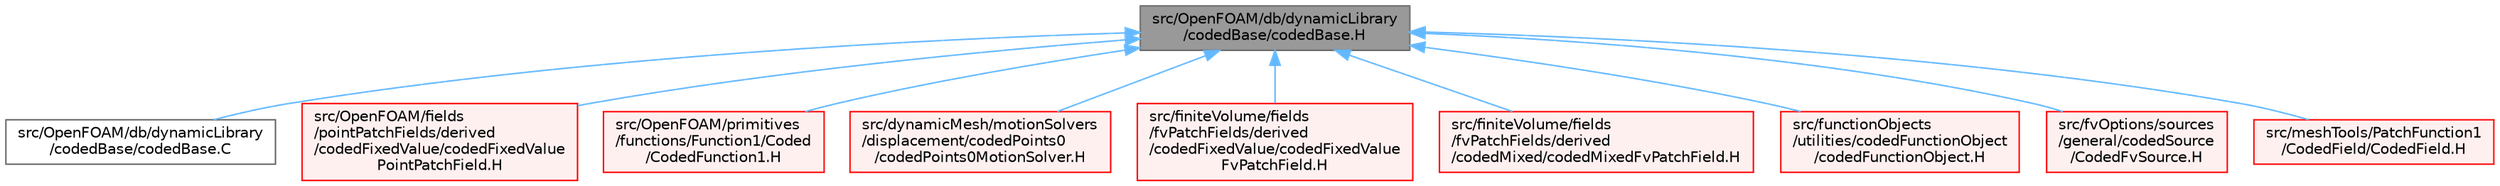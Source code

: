 digraph "src/OpenFOAM/db/dynamicLibrary/codedBase/codedBase.H"
{
 // LATEX_PDF_SIZE
  bgcolor="transparent";
  edge [fontname=Helvetica,fontsize=10,labelfontname=Helvetica,labelfontsize=10];
  node [fontname=Helvetica,fontsize=10,shape=box,height=0.2,width=0.4];
  Node1 [id="Node000001",label="src/OpenFOAM/db/dynamicLibrary\l/codedBase/codedBase.H",height=0.2,width=0.4,color="gray40", fillcolor="grey60", style="filled", fontcolor="black",tooltip=" "];
  Node1 -> Node2 [id="edge1_Node000001_Node000002",dir="back",color="steelblue1",style="solid",tooltip=" "];
  Node2 [id="Node000002",label="src/OpenFOAM/db/dynamicLibrary\l/codedBase/codedBase.C",height=0.2,width=0.4,color="grey40", fillcolor="white", style="filled",URL="$codedBase_8C.html",tooltip=" "];
  Node1 -> Node3 [id="edge2_Node000001_Node000003",dir="back",color="steelblue1",style="solid",tooltip=" "];
  Node3 [id="Node000003",label="src/OpenFOAM/fields\l/pointPatchFields/derived\l/codedFixedValue/codedFixedValue\lPointPatchField.H",height=0.2,width=0.4,color="red", fillcolor="#FFF0F0", style="filled",URL="$codedFixedValuePointPatchField_8H.html",tooltip=" "];
  Node1 -> Node6 [id="edge3_Node000001_Node000006",dir="back",color="steelblue1",style="solid",tooltip=" "];
  Node6 [id="Node000006",label="src/OpenFOAM/primitives\l/functions/Function1/Coded\l/CodedFunction1.H",height=0.2,width=0.4,color="red", fillcolor="#FFF0F0", style="filled",URL="$CodedFunction1_8H.html",tooltip=" "];
  Node1 -> Node8 [id="edge4_Node000001_Node000008",dir="back",color="steelblue1",style="solid",tooltip=" "];
  Node8 [id="Node000008",label="src/dynamicMesh/motionSolvers\l/displacement/codedPoints0\l/codedPoints0MotionSolver.H",height=0.2,width=0.4,color="red", fillcolor="#FFF0F0", style="filled",URL="$codedPoints0MotionSolver_8H.html",tooltip=" "];
  Node1 -> Node10 [id="edge5_Node000001_Node000010",dir="back",color="steelblue1",style="solid",tooltip=" "];
  Node10 [id="Node000010",label="src/finiteVolume/fields\l/fvPatchFields/derived\l/codedFixedValue/codedFixedValue\lFvPatchField.H",height=0.2,width=0.4,color="red", fillcolor="#FFF0F0", style="filled",URL="$codedFixedValueFvPatchField_8H.html",tooltip=" "];
  Node1 -> Node13 [id="edge6_Node000001_Node000013",dir="back",color="steelblue1",style="solid",tooltip=" "];
  Node13 [id="Node000013",label="src/finiteVolume/fields\l/fvPatchFields/derived\l/codedMixed/codedMixedFvPatchField.H",height=0.2,width=0.4,color="red", fillcolor="#FFF0F0", style="filled",URL="$codedMixedFvPatchField_8H.html",tooltip=" "];
  Node1 -> Node16 [id="edge7_Node000001_Node000016",dir="back",color="steelblue1",style="solid",tooltip=" "];
  Node16 [id="Node000016",label="src/functionObjects\l/utilities/codedFunctionObject\l/codedFunctionObject.H",height=0.2,width=0.4,color="red", fillcolor="#FFF0F0", style="filled",URL="$codedFunctionObject_8H.html",tooltip=" "];
  Node1 -> Node18 [id="edge8_Node000001_Node000018",dir="back",color="steelblue1",style="solid",tooltip=" "];
  Node18 [id="Node000018",label="src/fvOptions/sources\l/general/codedSource\l/CodedFvSource.H",height=0.2,width=0.4,color="red", fillcolor="#FFF0F0", style="filled",URL="$CodedFvSource_8H.html",tooltip=" "];
  Node1 -> Node21 [id="edge9_Node000001_Node000021",dir="back",color="steelblue1",style="solid",tooltip=" "];
  Node21 [id="Node000021",label="src/meshTools/PatchFunction1\l/CodedField/CodedField.H",height=0.2,width=0.4,color="red", fillcolor="#FFF0F0", style="filled",URL="$CodedField_8H.html",tooltip=" "];
}
